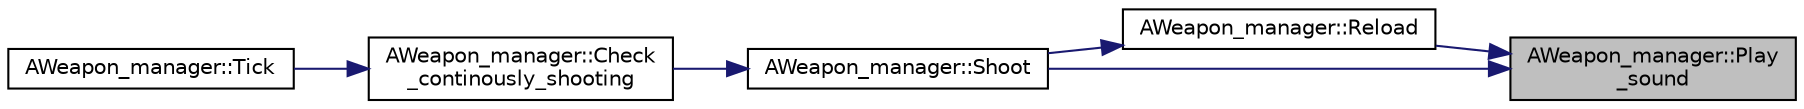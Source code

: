 digraph "AWeapon_manager::Play_sound"
{
 // LATEX_PDF_SIZE
  edge [fontname="Helvetica",fontsize="10",labelfontname="Helvetica",labelfontsize="10"];
  node [fontname="Helvetica",fontsize="10",shape=record];
  rankdir="RL";
  Node1 [label="AWeapon_manager::Play\l_sound",height=0.2,width=0.4,color="black", fillcolor="grey75", style="filled", fontcolor="black",tooltip="소리 재생을 해주는 함수"];
  Node1 -> Node2 [dir="back",color="midnightblue",fontsize="10",style="solid",fontname="Helvetica"];
  Node2 [label="AWeapon_manager::Reload",height=0.2,width=0.4,color="black", fillcolor="white", style="filled",URL="$class_a_weapon__manager.html#a9f56424ad5a3e32cf8c3524e917e3a0e",tooltip="재장전"];
  Node2 -> Node3 [dir="back",color="midnightblue",fontsize="10",style="solid",fontname="Helvetica"];
  Node3 [label="AWeapon_manager::Shoot",height=0.2,width=0.4,color="black", fillcolor="white", style="filled",URL="$class_a_weapon__manager.html#a00e6ba3b8d3581fd1b4ad4a9bc42a380",tooltip="발사"];
  Node3 -> Node4 [dir="back",color="midnightblue",fontsize="10",style="solid",fontname="Helvetica"];
  Node4 [label="AWeapon_manager::Check\l_continously_shooting",height=0.2,width=0.4,color="black", fillcolor="white", style="filled",URL="$class_a_weapon__manager.html#a155b421787c05c6bae54fa6f31bfc98f",tooltip="연사 하고있는 중인지 체크"];
  Node4 -> Node5 [dir="back",color="midnightblue",fontsize="10",style="solid",fontname="Helvetica"];
  Node5 [label="AWeapon_manager::Tick",height=0.2,width=0.4,color="black", fillcolor="white", style="filled",URL="$class_a_weapon__manager.html#a528667f81dfc4ce769af87d6f486778b",tooltip=" "];
  Node1 -> Node3 [dir="back",color="midnightblue",fontsize="10",style="solid",fontname="Helvetica"];
}
